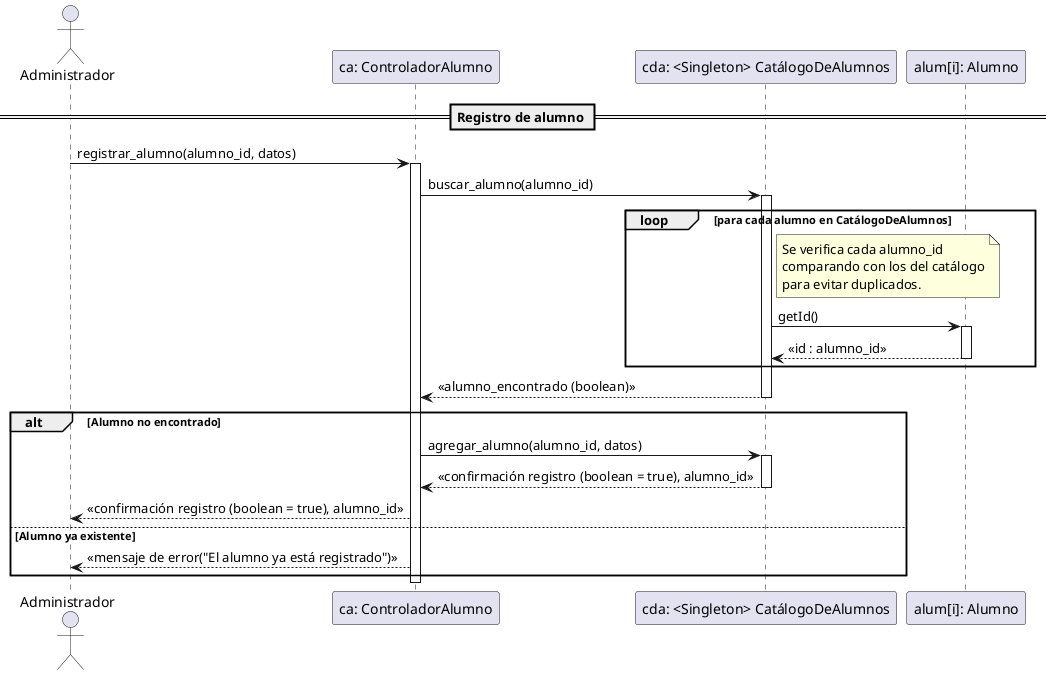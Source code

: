 @startuml
actor Administrador

participant "ca: ControladorAlumno" as CA
participant "cda: <Singleton> CatálogoDeAlumnos" as CatA
participant "alum[i]: Alumno" as A

== Registro de alumno ==
Administrador -> CA : registrar_alumno(alumno_id, datos)
activate CA

CA -> CatA : buscar_alumno(alumno_id)
activate CatA

loop para cada alumno en CatálogoDeAlumnos
    note right of CatA
        Se verifica cada alumno_id
        comparando con los del catálogo
        para evitar duplicados.
    end note
    CatA -> A : getId()
    activate A
    A --> CatA : <<id : alumno_id>>
    deactivate A
end

CatA --> CA : <<alumno_encontrado (boolean)>>
deactivate CatA

alt Alumno no encontrado
    CA -> CatA : agregar_alumno(alumno_id, datos)
    activate CatA
    CatA --> CA : <<confirmación registro (boolean = true), alumno_id>>
    deactivate CatA
    CA --> Administrador : <<confirmación registro (boolean = true), alumno_id>>
else Alumno ya existente
    CA --> Administrador : <<mensaje de error("El alumno ya está registrado")>>
end

deactivate CA
@enduml


